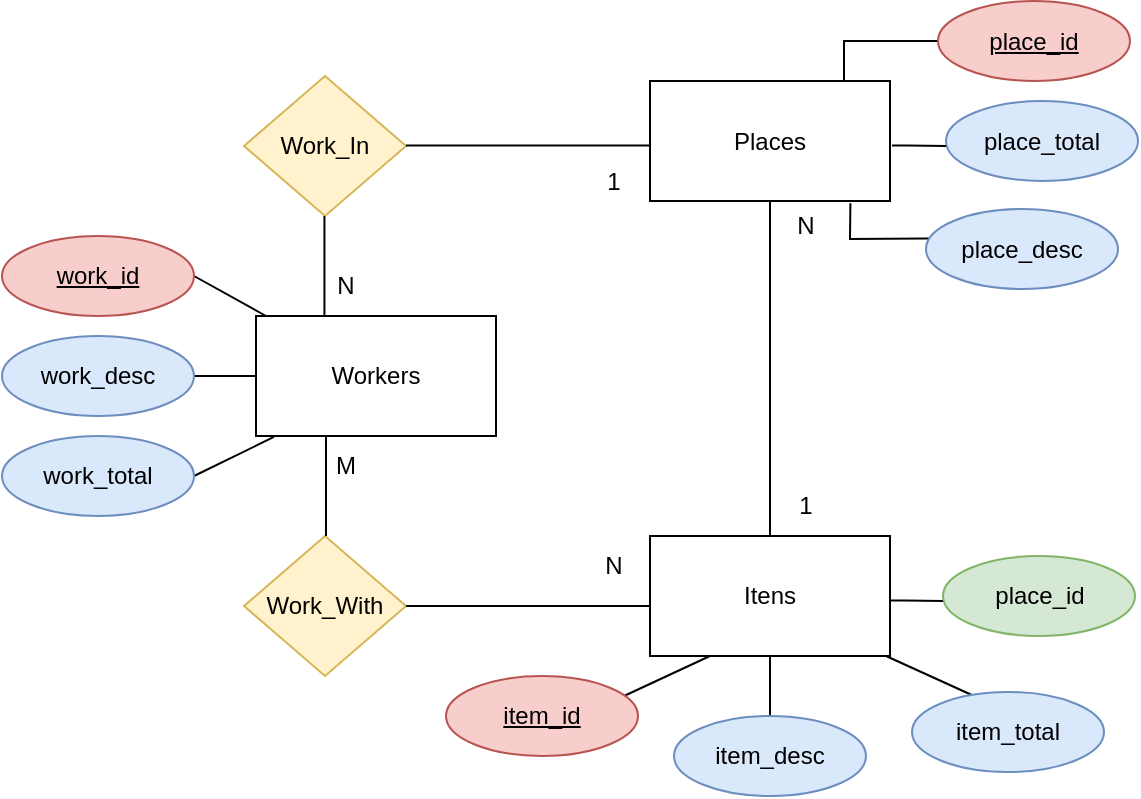 <mxfile version="16.5.3" type="device"><diagram id="Kkd4ZkdOwSi0SOw9Xk3Q" name="Page-1"><mxGraphModel dx="981" dy="542" grid="1" gridSize="10" guides="1" tooltips="1" connect="1" arrows="1" fold="1" page="1" pageScale="1" pageWidth="827" pageHeight="1169" math="0" shadow="0"><root><mxCell id="0"/><mxCell id="1" parent="0"/><mxCell id="u0u1nURnhHfeuxdXTEz3-15" style="edgeStyle=orthogonalEdgeStyle;rounded=0;orthogonalLoop=1;jettySize=auto;html=1;exitX=0.25;exitY=0;exitDx=0;exitDy=0;strokeColor=none;" parent="1" source="D5vEI-J1Ubd1dGxGQzTf-1" edge="1"><mxGeometry relative="1" as="geometry"><mxPoint x="200" y="290" as="targetPoint"/></mxGeometry></mxCell><mxCell id="D5vEI-J1Ubd1dGxGQzTf-1" value="Workers" style="rounded=0;whiteSpace=wrap;html=1;" parent="1" vertex="1"><mxGeometry x="175" y="310" width="120" height="60" as="geometry"/></mxCell><mxCell id="D5vEI-J1Ubd1dGxGQzTf-2" value="Itens" style="rounded=0;whiteSpace=wrap;html=1;" parent="1" vertex="1"><mxGeometry x="372" y="420" width="120" height="60" as="geometry"/></mxCell><mxCell id="D5vEI-J1Ubd1dGxGQzTf-3" value="Places" style="rounded=0;whiteSpace=wrap;html=1;" parent="1" vertex="1"><mxGeometry x="372" y="192.5" width="120" height="60" as="geometry"/></mxCell><mxCell id="u0u1nURnhHfeuxdXTEz3-7" value="Work_With" style="rhombus;whiteSpace=wrap;html=1;fillColor=#fff2cc;strokeColor=#d6b656;" parent="1" vertex="1"><mxGeometry x="169" y="420" width="81" height="70" as="geometry"/></mxCell><mxCell id="rzc1xkAsmadWz-XWAhLX-3" value="" style="endArrow=none;html=1;rounded=0;" parent="1" edge="1"><mxGeometry width="50" height="50" relative="1" as="geometry"><mxPoint x="144" y="290" as="sourcePoint"/><mxPoint x="180" y="310" as="targetPoint"/><Array as="points"><mxPoint x="180" y="310"/></Array></mxGeometry></mxCell><mxCell id="rzc1xkAsmadWz-XWAhLX-5" value="" style="endArrow=none;html=1;rounded=0;entryX=0;entryY=0.5;entryDx=0;entryDy=0;" parent="1" target="D5vEI-J1Ubd1dGxGQzTf-1" edge="1"><mxGeometry width="50" height="50" relative="1" as="geometry"><mxPoint x="144" y="340" as="sourcePoint"/><mxPoint x="194" y="290" as="targetPoint"/><Array as="points"><mxPoint x="160" y="340"/></Array></mxGeometry></mxCell><mxCell id="rzc1xkAsmadWz-XWAhLX-6" value="" style="endArrow=none;html=1;rounded=0;exitX=1;exitY=0.5;exitDx=0;exitDy=0;entryX=0.075;entryY=1.008;entryDx=0;entryDy=0;entryPerimeter=0;" parent="1" source="rzc1xkAsmadWz-XWAhLX-19" target="D5vEI-J1Ubd1dGxGQzTf-1" edge="1"><mxGeometry width="50" height="50" relative="1" as="geometry"><mxPoint x="300" y="380" as="sourcePoint"/><mxPoint x="350" y="330" as="targetPoint"/><Array as="points"/></mxGeometry></mxCell><mxCell id="rzc1xkAsmadWz-XWAhLX-7" value="" style="endArrow=none;html=1;rounded=0;exitX=1;exitY=0;exitDx=0;exitDy=0;entryX=0.25;entryY=1;entryDx=0;entryDy=0;" parent="1" target="D5vEI-J1Ubd1dGxGQzTf-2" edge="1"><mxGeometry width="50" height="50" relative="1" as="geometry"><mxPoint x="359" y="500" as="sourcePoint"/><mxPoint x="369" y="330" as="targetPoint"/><Array as="points"/></mxGeometry></mxCell><mxCell id="rzc1xkAsmadWz-XWAhLX-8" value="" style="endArrow=none;html=1;rounded=0;exitX=0.5;exitY=0;exitDx=0;exitDy=0;entryX=0.5;entryY=1;entryDx=0;entryDy=0;" parent="1" target="D5vEI-J1Ubd1dGxGQzTf-2" edge="1"><mxGeometry width="50" height="50" relative="1" as="geometry"><mxPoint x="432" y="510" as="sourcePoint"/><mxPoint x="463.5" y="450" as="targetPoint"/><Array as="points"><mxPoint x="432" y="490"/></Array></mxGeometry></mxCell><mxCell id="rzc1xkAsmadWz-XWAhLX-9" value="" style="endArrow=none;html=1;rounded=0;entryX=0.25;entryY=0;entryDx=0;entryDy=0;" parent="1" edge="1"><mxGeometry width="50" height="50" relative="1" as="geometry"><mxPoint x="490" y="480" as="sourcePoint"/><mxPoint x="534" y="500" as="targetPoint"/><Array as="points"/></mxGeometry></mxCell><mxCell id="rzc1xkAsmadWz-XWAhLX-10" value="" style="endArrow=none;html=1;rounded=0;" parent="1" edge="1"><mxGeometry width="50" height="50" relative="1" as="geometry"><mxPoint x="469" y="192.5" as="sourcePoint"/><mxPoint x="489" y="172.5" as="targetPoint"/><Array as="points"><mxPoint x="469" y="172.5"/><mxPoint x="489" y="172.5"/><mxPoint x="529" y="172.5"/></Array></mxGeometry></mxCell><mxCell id="rzc1xkAsmadWz-XWAhLX-11" value="" style="endArrow=none;html=1;rounded=0;exitX=0.835;exitY=1.036;exitDx=0;exitDy=0;exitPerimeter=0;entryX=0.098;entryY=0.989;entryDx=0;entryDy=0;entryPerimeter=0;" parent="1" edge="1"><mxGeometry width="50" height="50" relative="1" as="geometry"><mxPoint x="472.2" y="253.66" as="sourcePoint"/><mxPoint x="528.8" y="271.17" as="targetPoint"/><Array as="points"><mxPoint x="472" y="271.5"/></Array></mxGeometry></mxCell><mxCell id="rzc1xkAsmadWz-XWAhLX-16" value="&#10;&#10;&lt;span style=&quot;color: rgb(0, 0, 0); font-family: helvetica; font-size: 12px; font-style: normal; font-weight: 400; letter-spacing: normal; text-align: center; text-indent: 0px; text-transform: none; word-spacing: 0px; text-decoration: underline; display: inline; float: none;&quot;&gt;work_id&lt;/span&gt;&#10;&#10;" style="ellipse;whiteSpace=wrap;html=1;fillColor=#f8cecc;strokeColor=#b85450;labelBackgroundColor=none;" parent="1" vertex="1"><mxGeometry x="48" y="270" width="96" height="40" as="geometry"/></mxCell><mxCell id="rzc1xkAsmadWz-XWAhLX-17" value="work_desc" style="ellipse;whiteSpace=wrap;html=1;fillColor=#dae8fc;strokeColor=#6c8ebf;labelBackgroundColor=none;" parent="1" vertex="1"><mxGeometry x="48" y="320" width="96" height="40" as="geometry"/></mxCell><mxCell id="rzc1xkAsmadWz-XWAhLX-19" value="work_total" style="ellipse;whiteSpace=wrap;html=1;fillColor=#dae8fc;strokeColor=#6c8ebf;labelBackgroundColor=none;" parent="1" vertex="1"><mxGeometry x="48" y="370" width="96" height="40" as="geometry"/></mxCell><mxCell id="rzc1xkAsmadWz-XWAhLX-21" value="&lt;u&gt;item_id&lt;/u&gt;" style="ellipse;whiteSpace=wrap;html=1;fillColor=#f8cecc;strokeColor=#b85450;labelBackgroundColor=none;" parent="1" vertex="1"><mxGeometry x="270" y="490" width="96" height="40" as="geometry"/></mxCell><mxCell id="rzc1xkAsmadWz-XWAhLX-22" value="item_desc" style="ellipse;whiteSpace=wrap;html=1;fillColor=#dae8fc;strokeColor=#6c8ebf;labelBackgroundColor=none;" parent="1" vertex="1"><mxGeometry x="384" y="510" width="96" height="40" as="geometry"/></mxCell><mxCell id="rzc1xkAsmadWz-XWAhLX-23" value="item_total" style="ellipse;whiteSpace=wrap;html=1;fillColor=#dae8fc;strokeColor=#6c8ebf;labelBackgroundColor=none;" parent="1" vertex="1"><mxGeometry x="503" y="498" width="96" height="40" as="geometry"/></mxCell><mxCell id="rzc1xkAsmadWz-XWAhLX-24" value="place_desc" style="ellipse;whiteSpace=wrap;html=1;fillColor=#dae8fc;strokeColor=#6c8ebf;labelBackgroundColor=none;" parent="1" vertex="1"><mxGeometry x="510" y="256.5" width="96" height="40" as="geometry"/></mxCell><mxCell id="rzc1xkAsmadWz-XWAhLX-28" value="" style="endArrow=none;html=1;rounded=0;" parent="1" edge="1"><mxGeometry width="50" height="50" relative="1" as="geometry"><mxPoint x="210" y="420" as="sourcePoint"/><mxPoint x="210" y="370" as="targetPoint"/></mxGeometry></mxCell><mxCell id="rzc1xkAsmadWz-XWAhLX-30" value="&lt;u&gt;place_id&lt;/u&gt;" style="ellipse;whiteSpace=wrap;html=1;fillColor=#f8cecc;strokeColor=#b85450;labelBackgroundColor=none;" parent="1" vertex="1"><mxGeometry x="516" y="152.5" width="96" height="40" as="geometry"/></mxCell><mxCell id="rzc1xkAsmadWz-XWAhLX-31" value="Work_In" style="rhombus;whiteSpace=wrap;html=1;fillColor=#fff2cc;strokeColor=#d6b656;" parent="1" vertex="1"><mxGeometry x="169" y="190" width="81" height="70" as="geometry"/></mxCell><mxCell id="rzc1xkAsmadWz-XWAhLX-32" value="" style="endArrow=none;html=1;rounded=0;" parent="1" source="u0u1nURnhHfeuxdXTEz3-7" edge="1"><mxGeometry width="50" height="50" relative="1" as="geometry"><mxPoint x="251" y="455" as="sourcePoint"/><mxPoint x="372" y="455" as="targetPoint"/><Array as="points"><mxPoint x="301" y="455"/><mxPoint x="342" y="455"/></Array></mxGeometry></mxCell><mxCell id="rzc1xkAsmadWz-XWAhLX-33" value="M" style="text;html=1;strokeColor=none;fillColor=none;align=center;verticalAlign=middle;whiteSpace=wrap;rounded=0;labelBackgroundColor=none;" parent="1" vertex="1"><mxGeometry x="190" y="370" width="60" height="30" as="geometry"/></mxCell><mxCell id="rzc1xkAsmadWz-XWAhLX-34" value="N" style="text;html=1;strokeColor=none;fillColor=none;align=center;verticalAlign=middle;whiteSpace=wrap;rounded=0;labelBackgroundColor=none;" parent="1" vertex="1"><mxGeometry x="324" y="420" width="60" height="30" as="geometry"/></mxCell><mxCell id="rzc1xkAsmadWz-XWAhLX-35" value="" style="endArrow=none;html=1;rounded=0;" parent="1" edge="1"><mxGeometry width="50" height="50" relative="1" as="geometry"><mxPoint x="209.21" y="310" as="sourcePoint"/><mxPoint x="209.21" y="260" as="targetPoint"/></mxGeometry></mxCell><mxCell id="rzc1xkAsmadWz-XWAhLX-36" value="" style="endArrow=none;html=1;rounded=0;" parent="1" edge="1"><mxGeometry width="50" height="50" relative="1" as="geometry"><mxPoint x="250" y="224.71" as="sourcePoint"/><mxPoint x="372" y="224.71" as="targetPoint"/><Array as="points"><mxPoint x="301" y="224.71"/><mxPoint x="342" y="224.71"/></Array></mxGeometry></mxCell><mxCell id="rzc1xkAsmadWz-XWAhLX-38" value="place_total" style="ellipse;whiteSpace=wrap;html=1;fillColor=#dae8fc;strokeColor=#6c8ebf;labelBackgroundColor=none;" parent="1" vertex="1"><mxGeometry x="520" y="202.5" width="96" height="40" as="geometry"/></mxCell><mxCell id="rzc1xkAsmadWz-XWAhLX-39" value="" style="endArrow=none;html=1;rounded=0;" parent="1" edge="1"><mxGeometry width="50" height="50" relative="1" as="geometry"><mxPoint x="493" y="224.71" as="sourcePoint"/><mxPoint x="520" y="225" as="targetPoint"/><Array as="points"><mxPoint x="501" y="224.71"/></Array></mxGeometry></mxCell><mxCell id="rzc1xkAsmadWz-XWAhLX-40" value="N" style="text;html=1;strokeColor=none;fillColor=none;align=center;verticalAlign=middle;whiteSpace=wrap;rounded=0;labelBackgroundColor=none;" parent="1" vertex="1"><mxGeometry x="190" y="280" width="60" height="30" as="geometry"/></mxCell><mxCell id="rzc1xkAsmadWz-XWAhLX-41" value="1" style="text;html=1;strokeColor=none;fillColor=none;align=center;verticalAlign=middle;whiteSpace=wrap;rounded=0;labelBackgroundColor=none;" parent="1" vertex="1"><mxGeometry x="324" y="227.5" width="60" height="30" as="geometry"/></mxCell><mxCell id="aV10LoaT0ECxxi6HtGJb-1" value="place_id" style="ellipse;whiteSpace=wrap;html=1;fillColor=#d5e8d4;strokeColor=#82b366;labelBackgroundColor=none;" vertex="1" parent="1"><mxGeometry x="518.5" y="430" width="96" height="40" as="geometry"/></mxCell><mxCell id="aV10LoaT0ECxxi6HtGJb-2" value="" style="endArrow=none;html=1;rounded=0;" edge="1" parent="1"><mxGeometry width="50" height="50" relative="1" as="geometry"><mxPoint x="491.5" y="452.21" as="sourcePoint"/><mxPoint x="518.5" y="452.5" as="targetPoint"/><Array as="points"><mxPoint x="499.5" y="452.21"/></Array></mxGeometry></mxCell><mxCell id="aV10LoaT0ECxxi6HtGJb-3" value="" style="endArrow=none;html=1;rounded=0;entryX=0.5;entryY=1;entryDx=0;entryDy=0;exitX=0.5;exitY=0;exitDx=0;exitDy=0;" edge="1" parent="1" source="D5vEI-J1Ubd1dGxGQzTf-2" target="D5vEI-J1Ubd1dGxGQzTf-3"><mxGeometry width="50" height="50" relative="1" as="geometry"><mxPoint x="430" y="380" as="sourcePoint"/><mxPoint x="480" y="330" as="targetPoint"/></mxGeometry></mxCell><mxCell id="aV10LoaT0ECxxi6HtGJb-4" value="N" style="text;html=1;strokeColor=none;fillColor=none;align=center;verticalAlign=middle;whiteSpace=wrap;rounded=0;labelBackgroundColor=none;" vertex="1" parent="1"><mxGeometry x="420" y="250" width="60" height="30" as="geometry"/></mxCell><mxCell id="aV10LoaT0ECxxi6HtGJb-5" value="1" style="text;html=1;strokeColor=none;fillColor=none;align=center;verticalAlign=middle;whiteSpace=wrap;rounded=0;labelBackgroundColor=none;" vertex="1" parent="1"><mxGeometry x="420" y="390" width="60" height="30" as="geometry"/></mxCell></root></mxGraphModel></diagram></mxfile>